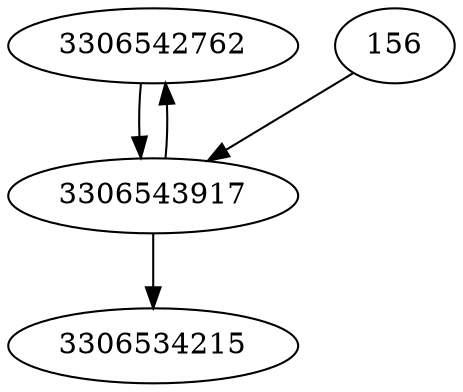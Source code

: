 strict digraph  {
3306542762;
156;
3306543917;
3306534215;
3306542762 -> 3306543917;
156 -> 3306543917;
3306543917 -> 3306542762;
3306543917 -> 3306534215;
}
